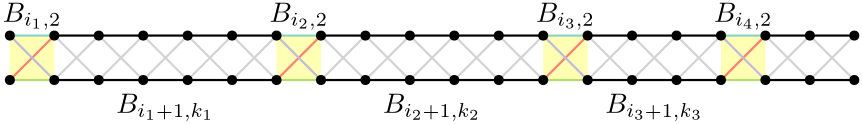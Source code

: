 <?xml version="1.0"?>
<!DOCTYPE ipe SYSTEM "ipe.dtd">
<ipe version="70218" creator="Ipe 7.2.21">
<info created="D:20210305074432" modified="D:20210305075127"/>
<ipestyle name="basic">
<symbol name="arrow/arc(spx)">
<path stroke="sym-stroke" fill="sym-stroke" pen="sym-pen">
0 0 m
-1 0.333 l
-1 -0.333 l
h
</path>
</symbol>
<symbol name="arrow/farc(spx)">
<path stroke="sym-stroke" fill="white" pen="sym-pen">
0 0 m
-1 0.333 l
-1 -0.333 l
h
</path>
</symbol>
<symbol name="arrow/ptarc(spx)">
<path stroke="sym-stroke" fill="sym-stroke" pen="sym-pen">
0 0 m
-1 0.333 l
-0.8 0 l
-1 -0.333 l
h
</path>
</symbol>
<symbol name="arrow/fptarc(spx)">
<path stroke="sym-stroke" fill="white" pen="sym-pen">
0 0 m
-1 0.333 l
-0.8 0 l
-1 -0.333 l
h
</path>
</symbol>
<symbol name="mark/circle(sx)" transformations="translations">
<path fill="sym-stroke">
0.6 0 0 0.6 0 0 e
0.4 0 0 0.4 0 0 e
</path>
</symbol>
<symbol name="mark/disk(sx)" transformations="translations">
<path fill="sym-stroke">
0.6 0 0 0.6 0 0 e
</path>
</symbol>
<symbol name="mark/fdisk(sfx)" transformations="translations">
<group>
<path fill="sym-fill">
0.5 0 0 0.5 0 0 e
</path>
<path fill="sym-stroke" fillrule="eofill">
0.6 0 0 0.6 0 0 e
0.4 0 0 0.4 0 0 e
</path>
</group>
</symbol>
<symbol name="mark/box(sx)" transformations="translations">
<path fill="sym-stroke" fillrule="eofill">
-0.6 -0.6 m
0.6 -0.6 l
0.6 0.6 l
-0.6 0.6 l
h
-0.4 -0.4 m
0.4 -0.4 l
0.4 0.4 l
-0.4 0.4 l
h
</path>
</symbol>
<symbol name="mark/square(sx)" transformations="translations">
<path fill="sym-stroke">
-0.6 -0.6 m
0.6 -0.6 l
0.6 0.6 l
-0.6 0.6 l
h
</path>
</symbol>
<symbol name="mark/fsquare(sfx)" transformations="translations">
<group>
<path fill="sym-fill">
-0.5 -0.5 m
0.5 -0.5 l
0.5 0.5 l
-0.5 0.5 l
h
</path>
<path fill="sym-stroke" fillrule="eofill">
-0.6 -0.6 m
0.6 -0.6 l
0.6 0.6 l
-0.6 0.6 l
h
-0.4 -0.4 m
0.4 -0.4 l
0.4 0.4 l
-0.4 0.4 l
h
</path>
</group>
</symbol>
<symbol name="mark/cross(sx)" transformations="translations">
<group>
<path fill="sym-stroke">
-0.43 -0.57 m
0.57 0.43 l
0.43 0.57 l
-0.57 -0.43 l
h
</path>
<path fill="sym-stroke">
-0.43 0.57 m
0.57 -0.43 l
0.43 -0.57 l
-0.57 0.43 l
h
</path>
</group>
</symbol>
<symbol name="arrow/fnormal(spx)">
<path stroke="sym-stroke" fill="white" pen="sym-pen">
0 0 m
-1 0.333 l
-1 -0.333 l
h
</path>
</symbol>
<symbol name="arrow/pointed(spx)">
<path stroke="sym-stroke" fill="sym-stroke" pen="sym-pen">
0 0 m
-1 0.333 l
-0.8 0 l
-1 -0.333 l
h
</path>
</symbol>
<symbol name="arrow/fpointed(spx)">
<path stroke="sym-stroke" fill="white" pen="sym-pen">
0 0 m
-1 0.333 l
-0.8 0 l
-1 -0.333 l
h
</path>
</symbol>
<symbol name="arrow/linear(spx)">
<path stroke="sym-stroke" pen="sym-pen">
-1 0.333 m
0 0 l
-1 -0.333 l
</path>
</symbol>
<symbol name="arrow/fdouble(spx)">
<path stroke="sym-stroke" fill="white" pen="sym-pen">
0 0 m
-1 0.333 l
-1 -0.333 l
h
-1 0 m
-2 0.333 l
-2 -0.333 l
h
</path>
</symbol>
<symbol name="arrow/double(spx)">
<path stroke="sym-stroke" fill="sym-stroke" pen="sym-pen">
0 0 m
-1 0.333 l
-1 -0.333 l
h
-1 0 m
-2 0.333 l
-2 -0.333 l
h
</path>
</symbol>
<symbol name="arrow/mid-normal(spx)">
<path stroke="sym-stroke" fill="sym-stroke" pen="sym-pen">
0.5 0 m
-0.5 0.333 l
-0.5 -0.333 l
h
</path>
</symbol>
<symbol name="arrow/mid-fnormal(spx)">
<path stroke="sym-stroke" fill="white" pen="sym-pen">
0.5 0 m
-0.5 0.333 l
-0.5 -0.333 l
h
</path>
</symbol>
<symbol name="arrow/mid-pointed(spx)">
<path stroke="sym-stroke" fill="sym-stroke" pen="sym-pen">
0.5 0 m
-0.5 0.333 l
-0.3 0 l
-0.5 -0.333 l
h
</path>
</symbol>
<symbol name="arrow/mid-fpointed(spx)">
<path stroke="sym-stroke" fill="white" pen="sym-pen">
0.5 0 m
-0.5 0.333 l
-0.3 0 l
-0.5 -0.333 l
h
</path>
</symbol>
<symbol name="arrow/mid-double(spx)">
<path stroke="sym-stroke" fill="sym-stroke" pen="sym-pen">
1 0 m
0 0.333 l
0 -0.333 l
h
0 0 m
-1 0.333 l
-1 -0.333 l
h
</path>
</symbol>
<symbol name="arrow/mid-fdouble(spx)">
<path stroke="sym-stroke" fill="white" pen="sym-pen">
1 0 m
0 0.333 l
0 -0.333 l
h
0 0 m
-1 0.333 l
-1 -0.333 l
h
</path>
</symbol>
<pen name="heavier" value="0.8"/>
<pen name="fat" value="1.2"/>
<pen name="ultrafat" value="2"/>
<symbolsize name="large" value="5"/>
<symbolsize name="small" value="2"/>
<symbolsize name="tiny" value="1.1"/>
<arrowsize name="large" value="10"/>
<arrowsize name="small" value="5"/>
<arrowsize name="tiny" value="3"/>
<color name="red" value="1 0 0"/>
<color name="blue" value="0 0 1"/>
<color name="green" value="0 1 0"/>
<color name="yellow" value="1 1 0"/>
<color name="orange" value="1 0.647 0"/>
<color name="gold" value="1 0.843 0"/>
<color name="purple" value="0.627 0.125 0.941"/>
<color name="gray" value="0.745"/>
<color name="brown" value="0.647 0.165 0.165"/>
<color name="navy" value="0 0 0.502"/>
<color name="pink" value="1 0.753 0.796"/>
<color name="seagreen" value="0.18 0.545 0.341"/>
<color name="turquoise" value="0.251 0.878 0.816"/>
<color name="violet" value="0.933 0.51 0.933"/>
<color name="darkblue" value="0 0 0.545"/>
<color name="darkcyan" value="0 0.545 0.545"/>
<color name="darkgray" value="0.663"/>
<color name="darkgreen" value="0 0.392 0"/>
<color name="darkmagenta" value="0.545 0 0.545"/>
<color name="darkorange" value="1 0.549 0"/>
<color name="darkred" value="0.545 0 0"/>
<color name="lightblue" value="0.678 0.847 0.902"/>
<color name="lightcyan" value="0.878 1 1"/>
<color name="lightgray" value="0.827"/>
<color name="lightgreen" value="0.565 0.933 0.565"/>
<color name="lightyellow" value="1 1 0.878"/>
<dashstyle name="dotted" value="[1 3] 0"/>
<dashstyle name="dashed" value="[4] 0"/>
<dashstyle name="dash dotted" value="[4 2 1 2] 0"/>
<dashstyle name="dash dot dotted" value="[4 2 1 2 1 2] 0"/>
<textsize name="large" value="\large"/>
<textsize name="small" value="\small"/>
<textsize name="tiny" value="\tiny"/>
<textsize name="Large" value="\Large"/>
<textsize name="LARGE" value="\LARGE"/>
<textsize name="huge" value="\huge"/>
<textsize name="Huge" value="\Huge"/>
<textsize name="footnote" value="\footnotesize"/>
<textstyle name="center" begin="\begin{center}" end="\end{center}"/>
<textstyle name="itemize" begin="\begin{itemize}" end="\end{itemize}"/>
<textstyle name="item" begin="\begin{itemize}\item{}" end="\end{itemize}"/>
<gridsize name="4 pts" value="4"/>
<gridsize name="8 pts (~3 mm)" value="8"/>
<gridsize name="16 pts (~6 mm)" value="16"/>
<gridsize name="32 pts (~12 mm)" value="32"/>
<gridsize name="10 pts (~3.5 mm)" value="10"/>
<gridsize name="20 pts (~7 mm)" value="20"/>
<gridsize name="14 pts (~5 mm)" value="14"/>
<gridsize name="28 pts (~10 mm)" value="28"/>
<gridsize name="56 pts (~20 mm)" value="56"/>
<anglesize name="90 deg" value="90"/>
<anglesize name="60 deg" value="60"/>
<anglesize name="45 deg" value="45"/>
<anglesize name="30 deg" value="30"/>
<anglesize name="22.5 deg" value="22.5"/>
<opacity name="10%" value="0.1"/>
<opacity name="30%" value="0.3"/>
<opacity name="50%" value="0.5"/>
<opacity name="75%" value="0.75"/>
<tiling name="falling" angle="-60" step="4" width="1"/>
<tiling name="rising" angle="30" step="4" width="1"/>
</ipestyle>
<ipestyle name="brew">
<pen name="fattyfatfat" value="4"/>
<color name="aliceblue" value="0.941 0.973 1"/>
<color name="brew1" value="0.552 0.827 0.78"/>
<color name="brew2" value="1 1 0.701"/>
<color name="brew3" value="0.745 0.729 0.854"/>
<color name="brew4" value="0.984 0.501 0.447"/>
<color name="brew5" value="0.501 0.694 0.827"/>
<color name="brew6" value="0.992 0.705 0.384"/>
<color name="brew7" value="0.701 0.87 0.411"/>
<color name="brew8" value="0.988 0.803 0.898"/>
</ipestyle>
<page>
<layer name="alpha"/>
<view layers="alpha" active="alpha"/>
<path layer="alpha" matrix="1 0 0 1 256 0" fill="brew2">
144 704 m
144 688 l
160 688 l
160 704 l
h
</path>
<path matrix="1 0 0 1 192 0" fill="brew2">
144 704 m
144 688 l
160 688 l
160 704 l
h
</path>
<path matrix="1 0 0 1 96 0" fill="brew2">
144 704 m
144 688 l
160 688 l
160 704 l
h
</path>
<path fill="brew2">
144 704 m
144 688 l
160 688 l
160 704 l
h
</path>
<path stroke="lightgray" pen="heavier">
160 688 m
176 704 l
</path>
<path stroke="lightgray" pen="heavier">
160 704 m
176 688 l
</path>
<path stroke="brew7" pen="heavier">
144 688 m
160 688 l
</path>
<path stroke="brew4" pen="heavier">
160 704 m
144 688 l
</path>
<path stroke="brew3" pen="heavier">
144 704 m
160 688 l
</path>
<path stroke="brew1" pen="heavier">
144 704 m
160 704 l
</path>
<use name="mark/disk(sx)" pos="144 704" size="normal" stroke="black"/>
<use name="mark/disk(sx)" pos="144 688" size="normal" stroke="black"/>
<path matrix="1 0 0 1 96 0" stroke="brew4" pen="heavier">
160 704 m
144 688 l
</path>
<path matrix="1 0 0 1 96 0" stroke="brew3" pen="heavier">
144 704 m
160 688 l
</path>
<path matrix="1 0 0 1 192 0" stroke="brew4" pen="heavier">
160 704 m
144 688 l
</path>
<path matrix="1 0 0 1 192 0" stroke="brew3" pen="heavier">
144 704 m
160 688 l
</path>
<path matrix="1 0 0 1 256 0" stroke="brew4" pen="heavier">
160 704 m
144 688 l
</path>
<path matrix="1 0 0 1 256 0" stroke="brew3" pen="heavier">
144 704 m
160 688 l
</path>
<path matrix="1 0 0 1 16 0" stroke="lightgray" pen="heavier">
160 688 m
176 704 l
</path>
<path matrix="1 0 0 1 16 0" stroke="lightgray" pen="heavier">
160 704 m
176 688 l
</path>
<path matrix="1 0 0 1 32 0" stroke="lightgray" pen="heavier">
160 688 m
176 704 l
</path>
<path matrix="1 0 0 1 32 0" stroke="lightgray" pen="heavier">
160 704 m
176 688 l
</path>
<path matrix="1 0 0 1 48 0" stroke="lightgray" pen="heavier">
160 688 m
176 704 l
</path>
<path matrix="1 0 0 1 48 0" stroke="lightgray" pen="heavier">
160 704 m
176 688 l
</path>
<path matrix="1 0 0 1 64 0" stroke="lightgray" pen="heavier">
160 688 m
176 704 l
</path>
<path matrix="1 0 0 1 64 0" stroke="lightgray" pen="heavier">
160 704 m
176 688 l
</path>
<path matrix="1 0 0 1 96 0" stroke="lightgray" pen="heavier">
160 688 m
176 704 l
</path>
<path matrix="1 0 0 1 96 0" stroke="lightgray" pen="heavier">
160 704 m
176 688 l
</path>
<path matrix="1 0 0 1 112 0" stroke="lightgray" pen="heavier">
160 688 m
176 704 l
</path>
<path matrix="1 0 0 1 112 0" stroke="lightgray" pen="heavier">
160 704 m
176 688 l
</path>
<path matrix="1 0 0 1 128 0" stroke="lightgray" pen="heavier">
160 688 m
176 704 l
</path>
<path matrix="1 0 0 1 128 0" stroke="lightgray" pen="heavier">
160 704 m
176 688 l
</path>
<path matrix="1 0 0 1 144 0" stroke="lightgray" pen="heavier">
160 688 m
176 704 l
</path>
<path matrix="1 0 0 1 144 0" stroke="lightgray" pen="heavier">
160 704 m
176 688 l
</path>
<path matrix="1 0 0 1 160 0" stroke="lightgray" pen="heavier">
160 688 m
176 704 l
</path>
<path matrix="1 0 0 1 160 0" stroke="lightgray" pen="heavier">
160 704 m
176 688 l
</path>
<path matrix="1 0 0 1 192 0" stroke="lightgray" pen="heavier">
160 688 m
176 704 l
</path>
<path matrix="1 0 0 1 192 0" stroke="lightgray" pen="heavier">
160 704 m
176 688 l
</path>
<path matrix="1 0 0 1 208 0" stroke="lightgray" pen="heavier">
160 688 m
176 704 l
</path>
<path matrix="1 0 0 1 208 0" stroke="lightgray" pen="heavier">
160 704 m
176 688 l
</path>
<path matrix="1 0 0 1 224 0" stroke="lightgray" pen="heavier">
160 688 m
176 704 l
</path>
<path matrix="1 0 0 1 224 0" stroke="lightgray" pen="heavier">
160 704 m
176 688 l
</path>
<path matrix="1 0 0 1 256 0" stroke="lightgray" pen="heavier">
160 688 m
176 704 l
</path>
<path matrix="1 0 0 1 256 0" stroke="lightgray" pen="heavier">
160 704 m
176 688 l
</path>
<path matrix="1 0 0 1 272 0" stroke="lightgray" pen="heavier">
160 688 m
176 704 l
</path>
<path matrix="1 0 0 1 272 0" stroke="lightgray" pen="heavier">
160 704 m
176 688 l
</path>
<use name="mark/disk(sx)" pos="160 704" size="normal" stroke="black"/>
<path matrix="1 0 0 1 96 0" stroke="brew1" pen="heavier">
144 704 m
160 704 l
</path>
<use matrix="1 0 0 1 96 0" name="mark/disk(sx)" pos="144 704" size="normal" stroke="black"/>
<use matrix="1 0 0 1 96 0" name="mark/disk(sx)" pos="160 704" size="normal" stroke="black"/>
<path matrix="1 0 0 1 192 0" stroke="brew1" pen="heavier">
144 704 m
160 704 l
</path>
<use matrix="1 0 0 1 192 0" name="mark/disk(sx)" pos="144 704" size="normal" stroke="black"/>
<use matrix="1 0 0 1 192 0" name="mark/disk(sx)" pos="160 704" size="normal" stroke="black"/>
<path matrix="1 0 0 1 256 0" stroke="brew1" pen="heavier">
144 704 m
160 704 l
</path>
<use matrix="1 0 0 1 256 0" name="mark/disk(sx)" pos="144 704" size="normal" stroke="black"/>
<use matrix="1 0 0 1 256 0" name="mark/disk(sx)" pos="160 704" size="normal" stroke="black"/>
<use name="mark/disk(sx)" pos="176 704" size="normal" stroke="black"/>
<use name="mark/disk(sx)" pos="192 704" size="normal" stroke="black"/>
<use name="mark/disk(sx)" pos="208 704" size="normal" stroke="black"/>
<use name="mark/disk(sx)" pos="224 704" size="normal" stroke="black"/>
<use name="mark/disk(sx)" pos="272 704" size="normal" stroke="black"/>
<use name="mark/disk(sx)" pos="288 704" size="normal" stroke="black"/>
<use name="mark/disk(sx)" pos="304 704" size="normal" stroke="black"/>
<use name="mark/disk(sx)" pos="320 704" size="normal" stroke="black"/>
<use name="mark/disk(sx)" pos="368 704" size="normal" stroke="black"/>
<use name="mark/disk(sx)" pos="384 704" size="normal" stroke="black"/>
<path stroke="black" pen="heavier">
160 704 m
176 704 l
</path>
<path matrix="1 0 0 1 16 0" stroke="black" pen="heavier">
160 704 m
176 704 l
</path>
<path matrix="1 0 0 1 32 0" stroke="black" pen="heavier">
160 704 m
176 704 l
</path>
<path matrix="1 0 0 1 48 0" stroke="black" pen="heavier">
160 704 m
176 704 l
</path>
<path matrix="1 0 0 1 64 0" stroke="black" pen="heavier">
160 704 m
176 704 l
</path>
<path matrix="1 0 0 1 96 0" stroke="black" pen="heavier">
160 704 m
176 704 l
</path>
<path matrix="1 0 0 1 112 0" stroke="black" pen="heavier">
160 704 m
176 704 l
</path>
<path matrix="1 0 0 1 128 0" stroke="black" pen="heavier">
160 704 m
176 704 l
</path>
<path matrix="1 0 0 1 144 0" stroke="black" pen="heavier">
160 704 m
176 704 l
</path>
<path matrix="1 0 0 1 160 0" stroke="black" pen="heavier">
160 704 m
176 704 l
</path>
<path matrix="1 0 0 1 192 0" stroke="black" pen="heavier">
160 704 m
176 704 l
</path>
<path matrix="1 0 0 1 208 0" stroke="black" pen="heavier">
160 704 m
176 704 l
</path>
<path matrix="1 0 0 1 224 0" stroke="black" pen="heavier">
160 704 m
176 704 l
</path>
<path matrix="1 0 0 1 256 0" stroke="black" pen="heavier">
160 704 m
176 704 l
</path>
<path matrix="1 0 0 1 272 0" stroke="black" pen="heavier">
160 704 m
176 704 l
</path>
<use name="mark/disk(sx)" pos="432 704" size="normal" stroke="black"/>
<use name="mark/disk(sx)" pos="448 704" size="normal" stroke="black"/>
<use name="mark/disk(sx)" pos="160 688" size="normal" stroke="black"/>
<path matrix="1 0 0 1 96 0" stroke="brew7" pen="heavier">
144 688 m
160 688 l
</path>
<use matrix="1 0 0 1 96 0" name="mark/disk(sx)" pos="160 688" size="normal" stroke="black"/>
<use matrix="1 0 0 1 96 0" name="mark/disk(sx)" pos="144 688" size="normal" stroke="black"/>
<path matrix="1 0 0 1 192 0" stroke="brew7" pen="heavier">
144 688 m
160 688 l
</path>
<use matrix="1 0 0 1 192 0" name="mark/disk(sx)" pos="160 688" size="normal" stroke="black"/>
<use matrix="1 0 0 1 192 0" name="mark/disk(sx)" pos="144 688" size="normal" stroke="black"/>
<path matrix="1 0 0 1 256 0" stroke="brew7" pen="heavier">
144 688 m
160 688 l
</path>
<use matrix="1 0 0 1 256 0" name="mark/disk(sx)" pos="160 688" size="normal" stroke="black"/>
<use matrix="1 0 0 1 256 0" name="mark/disk(sx)" pos="144 688" size="normal" stroke="black"/>
<use name="mark/disk(sx)" pos="224 688" size="normal" stroke="black"/>
<use name="mark/disk(sx)" pos="208 688" size="normal" stroke="black"/>
<use name="mark/disk(sx)" pos="192 688" size="normal" stroke="black"/>
<use name="mark/disk(sx)" pos="176 688" size="normal" stroke="black"/>
<use name="mark/disk(sx)" pos="272 688" size="normal" stroke="black"/>
<use name="mark/disk(sx)" pos="288 688" size="normal" stroke="black"/>
<use name="mark/disk(sx)" pos="304 688" size="normal" stroke="black"/>
<use name="mark/disk(sx)" pos="320 688" size="normal" stroke="black"/>
<use name="mark/disk(sx)" pos="368 688" size="normal" stroke="black"/>
<use name="mark/disk(sx)" pos="384 688" size="normal" stroke="black"/>
<path stroke="black" pen="heavier">
160 688 m
176 688 l
</path>
<path matrix="1 0 0 1 16 0" stroke="black" pen="heavier">
160 688 m
176 688 l
</path>
<path matrix="1 0 0 1 32 0" stroke="black" pen="heavier">
160 688 m
176 688 l
</path>
<path matrix="1 0 0 1 48 0" stroke="black" pen="heavier">
160 688 m
176 688 l
</path>
<path matrix="1 0 0 1 64 0" stroke="black" pen="heavier">
160 688 m
176 688 l
</path>
<path matrix="1 0 0 1 96 0" stroke="black" pen="heavier">
160 688 m
176 688 l
</path>
<path matrix="1 0 0 1 112 0" stroke="black" pen="heavier">
160 688 m
176 688 l
</path>
<path matrix="1 0 0 1 128 0" stroke="black" pen="heavier">
160 688 m
176 688 l
</path>
<path matrix="1 0 0 1 144 0" stroke="black" pen="heavier">
160 688 m
176 688 l
</path>
<path matrix="1 0 0 1 160 0" stroke="black" pen="heavier">
160 688 m
176 688 l
</path>
<path matrix="1 0 0 1 192 0" stroke="black" pen="heavier">
160 688 m
176 688 l
</path>
<path matrix="1 0 0 1 208 0" stroke="black" pen="heavier">
160 688 m
176 688 l
</path>
<path matrix="1 0 0 1 224 0" stroke="black" pen="heavier">
160 688 m
176 688 l
</path>
<path matrix="1 0 0 1 256 0" stroke="black" pen="heavier">
160 688 m
176 688 l
</path>
<path matrix="1 0 0 1 272 0" stroke="black" pen="heavier">
160 688 m
176 688 l
</path>
<use name="mark/disk(sx)" pos="432 688" size="normal" stroke="black"/>
<use name="mark/disk(sx)" pos="448 688" size="normal" stroke="black"/>
<text matrix="1 0 0 1 0 -3" transformations="translations" pos="152 712" stroke="black" type="label" width="21.099" height="6.808" depth="2.85" halign="center" valign="baseline" style="math">B_{i_1,2}</text>
<text matrix="1 0 0 1 96 -3" transformations="translations" pos="152 712" stroke="black" type="label" width="21.099" height="6.808" depth="2.85" halign="center" valign="baseline" style="math">B_{i_2,2}</text>
<text matrix="1 0 0 1 192 -3" transformations="translations" pos="152 712" stroke="black" type="label" width="21.099" height="6.808" depth="2.85" halign="center" valign="baseline" style="math">B_{i_3,2}</text>
<text matrix="1 0 0 1 256 -3" transformations="translations" pos="152 712" stroke="black" type="label" width="21.099" height="6.808" depth="2.85" halign="center" valign="baseline" style="math">B_{i_4,2}</text>
<text matrix="1 0 0 1 48 -29" transformations="translations" pos="152 712" stroke="black" type="label" width="35.339" height="6.808" depth="2.85" halign="center" valign="top" style="math">B_{i_1+1,k_{1}}</text>
<text matrix="1 0 0 1 144 -29" transformations="translations" pos="152 712" stroke="black" type="label" width="35.339" height="6.808" depth="2.85" halign="center" valign="top" style="math">B_{i_2+1,k_{2}}</text>
<text matrix="1 0 0 1 224 -29" transformations="translations" pos="152 712" stroke="black" type="label" width="35.339" height="6.808" depth="2.85" halign="center" valign="top" style="math">B_{i_3+1,k_{3}}</text>
</page>
</ipe>
